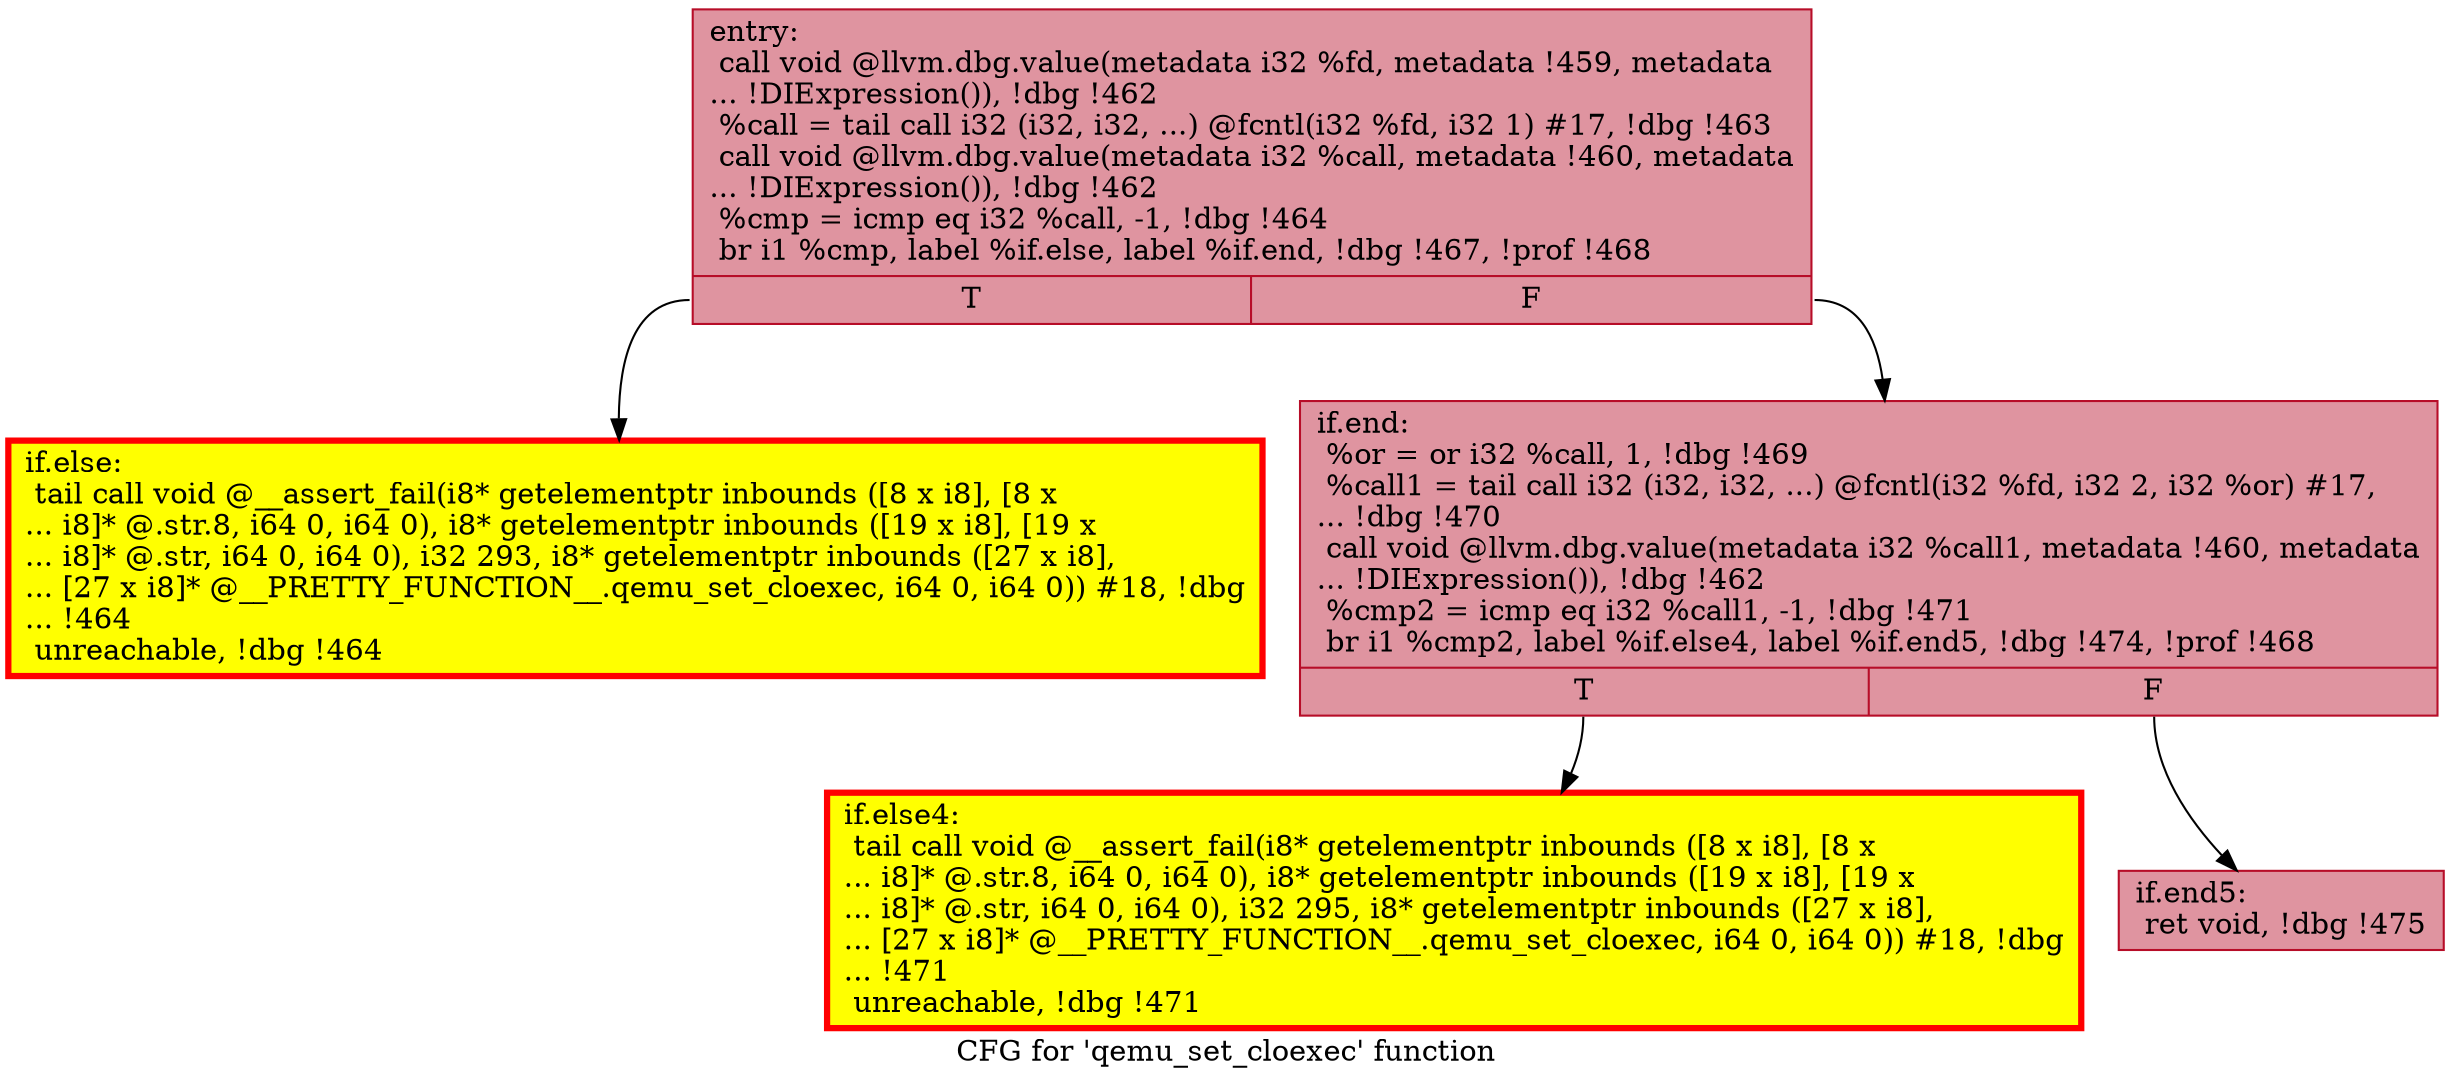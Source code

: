 digraph "CFG for 'qemu_set_cloexec' function" {
	label="CFG for 'qemu_set_cloexec' function";

	Node0x55834e16a8b0 [shape=record,color="#b70d28ff", style=filled, fillcolor="#b70d2870",label="{entry:\l  call void @llvm.dbg.value(metadata i32 %fd, metadata !459, metadata\l... !DIExpression()), !dbg !462\l  %call = tail call i32 (i32, i32, ...) @fcntl(i32 %fd, i32 1) #17, !dbg !463\l  call void @llvm.dbg.value(metadata i32 %call, metadata !460, metadata\l... !DIExpression()), !dbg !462\l  %cmp = icmp eq i32 %call, -1, !dbg !464\l  br i1 %cmp, label %if.else, label %if.end, !dbg !467, !prof !468\l|{<s0>T|<s1>F}}"];
	Node0x55834e16a8b0:s0 -> Node0x55834e173be0;
	Node0x55834e16a8b0:s1 -> Node0x55834e173b90;
	Node0x55834e173be0 [shape=record,penwidth=3.0, style="filled", color="red", fillcolor="yellow",label="{if.else:                                          \l  tail call void @__assert_fail(i8* getelementptr inbounds ([8 x i8], [8 x\l... i8]* @.str.8, i64 0, i64 0), i8* getelementptr inbounds ([19 x i8], [19 x\l... i8]* @.str, i64 0, i64 0), i32 293, i8* getelementptr inbounds ([27 x i8],\l... [27 x i8]* @__PRETTY_FUNCTION__.qemu_set_cloexec, i64 0, i64 0)) #18, !dbg\l... !464\l  unreachable, !dbg !464\l}"];
	Node0x55834e173b90 [shape=record,color="#b70d28ff", style=filled, fillcolor="#b70d2870",label="{if.end:                                           \l  %or = or i32 %call, 1, !dbg !469\l  %call1 = tail call i32 (i32, i32, ...) @fcntl(i32 %fd, i32 2, i32 %or) #17,\l... !dbg !470\l  call void @llvm.dbg.value(metadata i32 %call1, metadata !460, metadata\l... !DIExpression()), !dbg !462\l  %cmp2 = icmp eq i32 %call1, -1, !dbg !471\l  br i1 %cmp2, label %if.else4, label %if.end5, !dbg !474, !prof !468\l|{<s0>T|<s1>F}}"];
	Node0x55834e173b90:s0 -> Node0x55834e155ed0;
	Node0x55834e173b90:s1 -> Node0x55834e155e60;
	Node0x55834e155ed0 [shape=record,penwidth=3.0, style="filled", color="red", fillcolor="yellow",label="{if.else4:                                         \l  tail call void @__assert_fail(i8* getelementptr inbounds ([8 x i8], [8 x\l... i8]* @.str.8, i64 0, i64 0), i8* getelementptr inbounds ([19 x i8], [19 x\l... i8]* @.str, i64 0, i64 0), i32 295, i8* getelementptr inbounds ([27 x i8],\l... [27 x i8]* @__PRETTY_FUNCTION__.qemu_set_cloexec, i64 0, i64 0)) #18, !dbg\l... !471\l  unreachable, !dbg !471\l}"];
	Node0x55834e155e60 [shape=record,color="#b70d28ff", style=filled, fillcolor="#b70d2870",label="{if.end5:                                          \l  ret void, !dbg !475\l}"];
}
